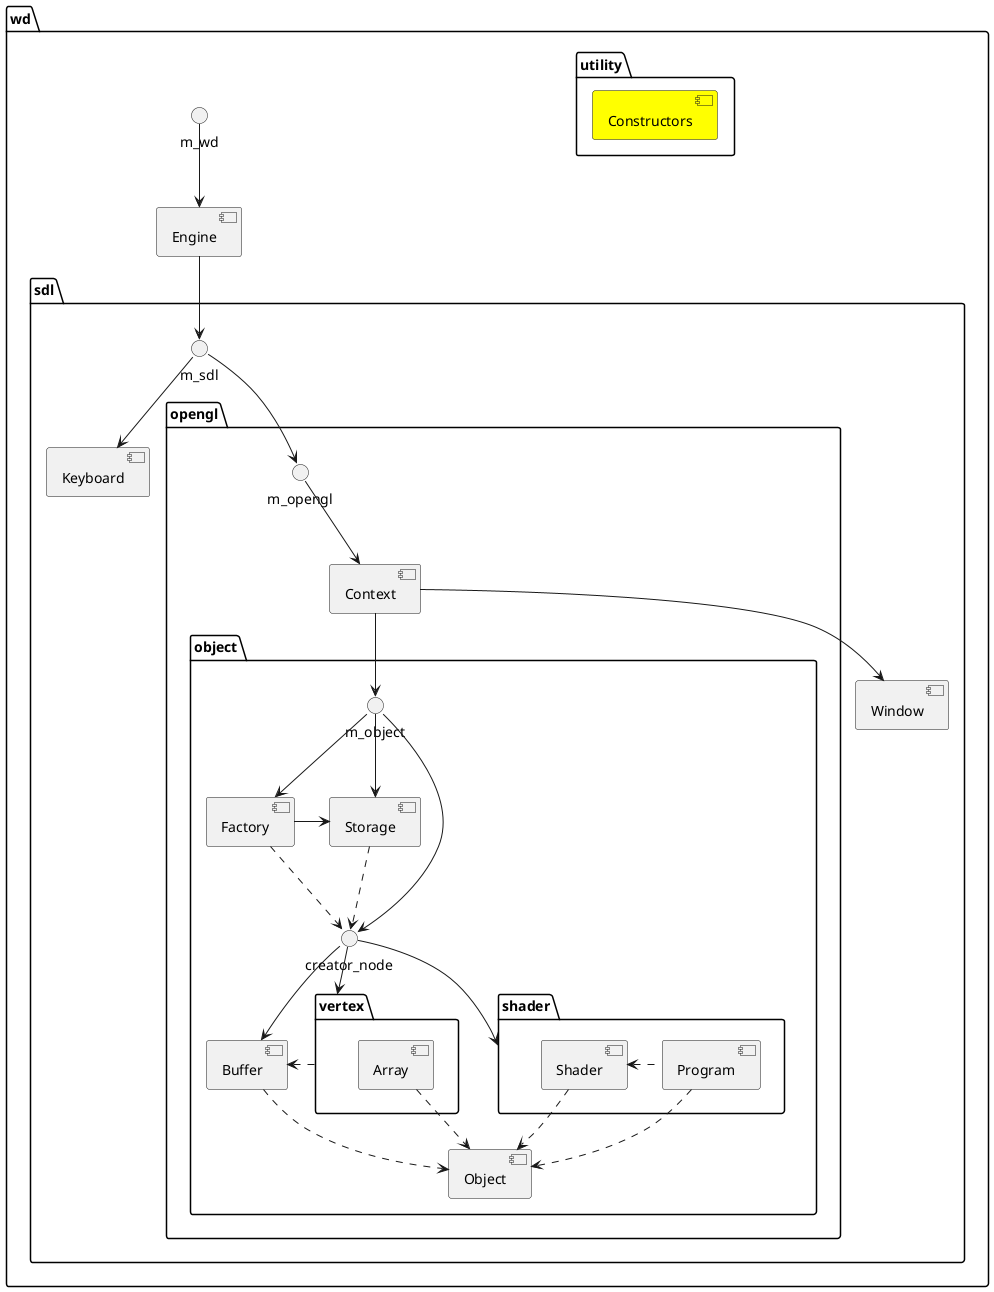 @startuml

package "wd" {
    package utility {
        [Constructors] #Yellow
    }
    package sdl {
        [Keyboard]
        [Window]
        package opengl {
            package "object" {
                [Object]
                [Buffer]
                [Factory]
                [Storage]
                package vertex {
                    [Array]
                    [Array] ..> [Object]
                    vertex .left.> [Buffer]
                }
                package shader {
                    [Shader]
                    [Program]
                    [Shader] ..> [Object]
                    [Program] ..> [Object]
                    [Program] .left.> [Shader]
                }
                [Factory] -right-> [Storage]
                [Factory] ..> creator_node
                [Storage] ..> creator_node
                [Buffer] ..> [Object]
                creator_node --> [Buffer]
                creator_node --> shader
                creator_node --> vertex
                m_object --> creator_node
                m_object --> [Factory]
                m_object --> [Storage]
            }
            [Context] --> m_object
            [Context] --> [Window]
            m_opengl --> [Context]
        }
        m_sdl --> [Keyboard]
        m_sdl --> m_opengl
    }
    m_wd --> [Engine]
    [Engine] --> m_sdl
}

@enduml
